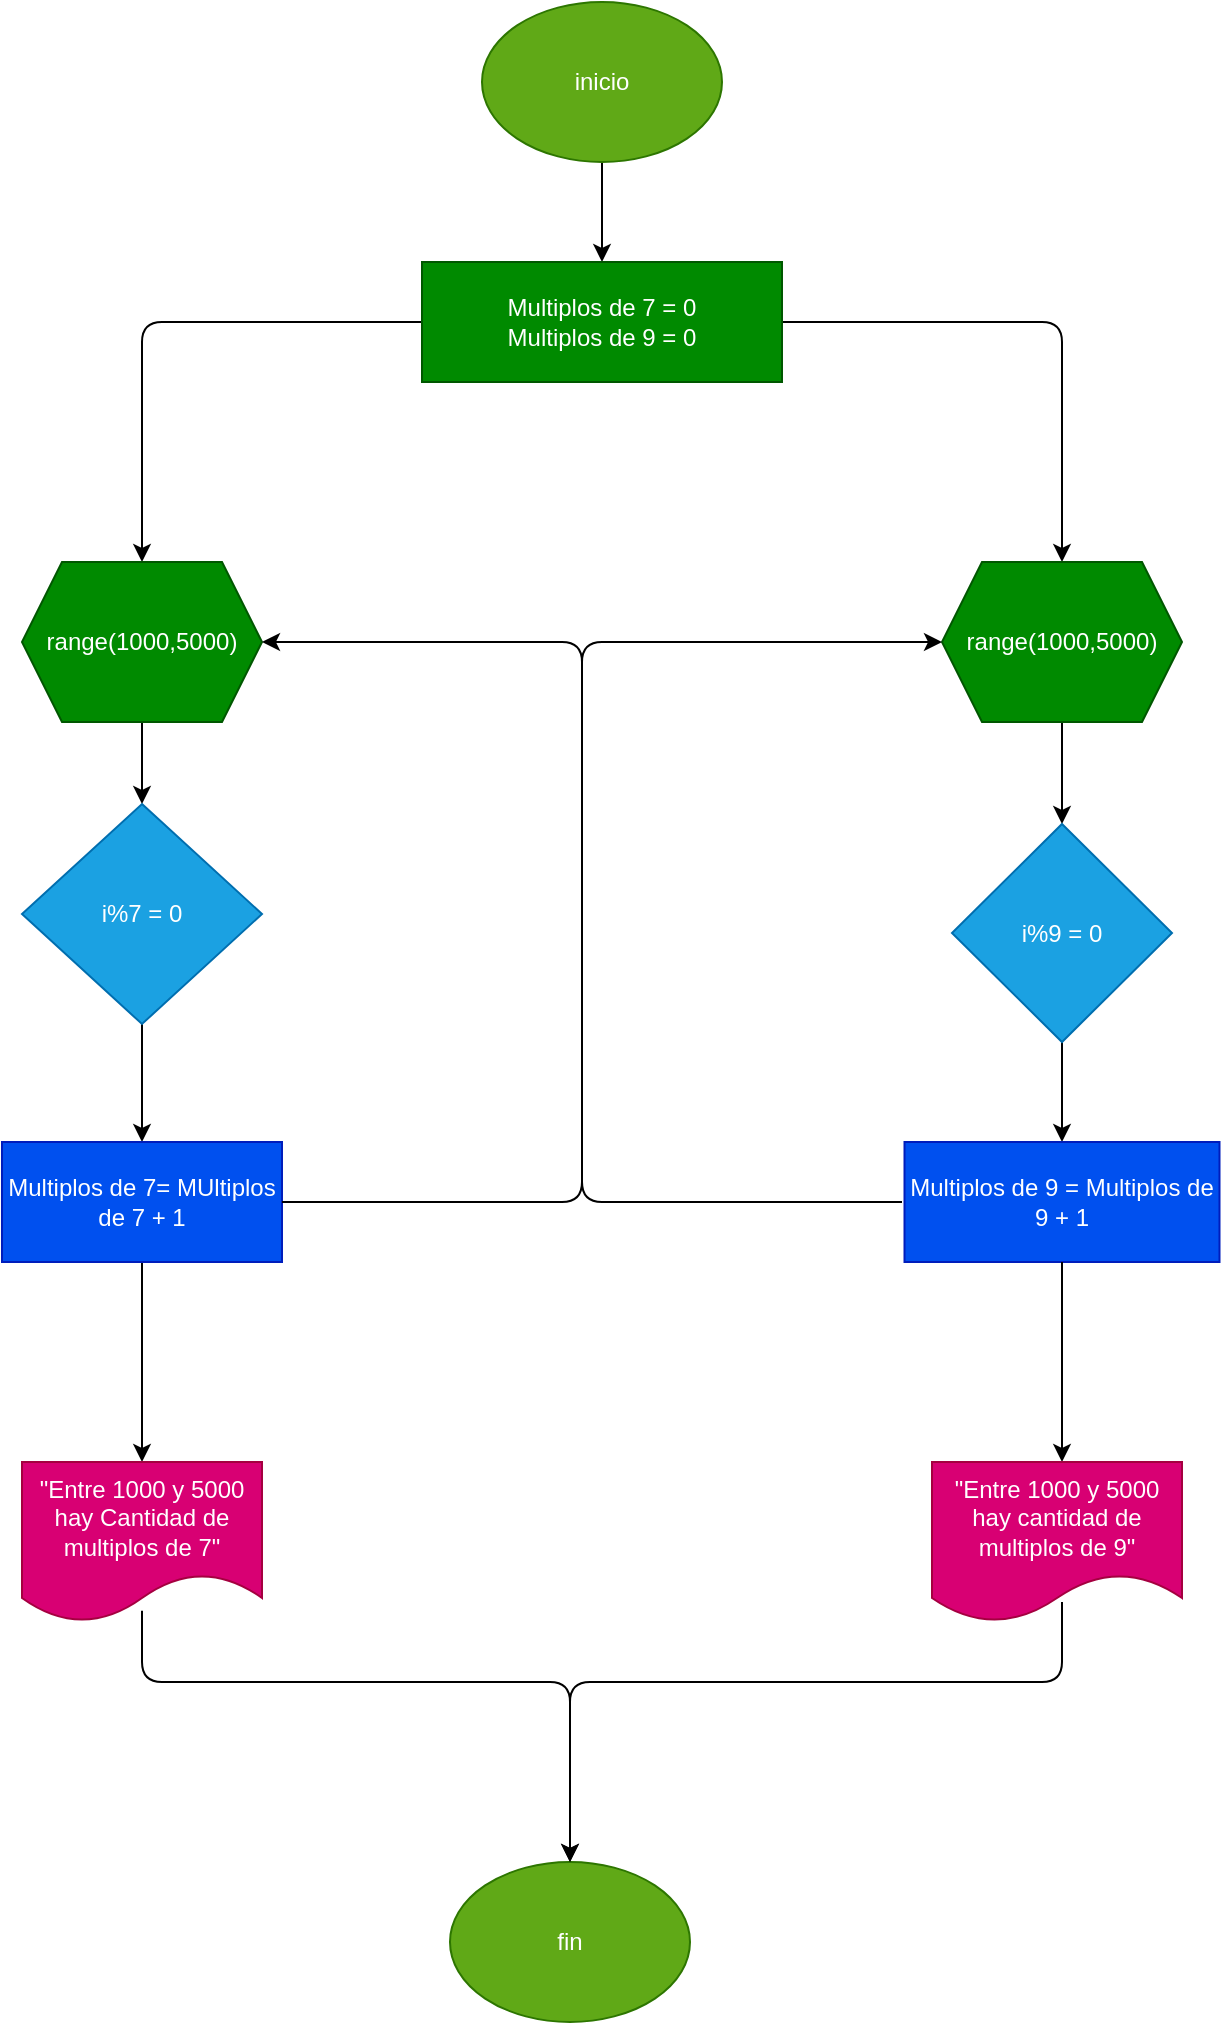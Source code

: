 <mxfile>
    <diagram id="tnLQGG74x3wa2LYXNCqk" name="Página-1">
        <mxGraphModel dx="832" dy="2901" grid="1" gridSize="10" guides="1" tooltips="1" connect="1" arrows="1" fold="1" page="1" pageScale="1" pageWidth="827" pageHeight="1169" math="0" shadow="0">
            <root>
                <mxCell id="0"/>
                <mxCell id="1" parent="0"/>
                <mxCell id="9" value="" style="edgeStyle=none;html=1;" edge="1" parent="1" source="2" target="8">
                    <mxGeometry relative="1" as="geometry"/>
                </mxCell>
                <mxCell id="2" value="inicio" style="ellipse;whiteSpace=wrap;html=1;fillColor=#60a917;fontColor=#ffffff;strokeColor=#2D7600;" vertex="1" parent="1">
                    <mxGeometry x="370" y="-1680" width="120" height="80" as="geometry"/>
                </mxCell>
                <mxCell id="11" value="" style="edgeStyle=none;html=1;" edge="1" parent="1" source="8" target="10">
                    <mxGeometry relative="1" as="geometry">
                        <Array as="points">
                            <mxPoint x="200" y="-1520"/>
                        </Array>
                    </mxGeometry>
                </mxCell>
                <mxCell id="13" value="" style="edgeStyle=none;html=1;" edge="1" parent="1" source="8" target="12">
                    <mxGeometry relative="1" as="geometry">
                        <Array as="points">
                            <mxPoint x="660" y="-1520"/>
                        </Array>
                    </mxGeometry>
                </mxCell>
                <mxCell id="8" value="Multiplos de 7 = 0&lt;br&gt;Multiplos de 9 = 0" style="whiteSpace=wrap;html=1;fillColor=#008a00;fontColor=#ffffff;strokeColor=#005700;" vertex="1" parent="1">
                    <mxGeometry x="340" y="-1550" width="180" height="60" as="geometry"/>
                </mxCell>
                <mxCell id="15" value="" style="edgeStyle=none;html=1;" edge="1" parent="1" source="10" target="14">
                    <mxGeometry relative="1" as="geometry"/>
                </mxCell>
                <mxCell id="10" value="range(1000,5000)" style="shape=hexagon;perimeter=hexagonPerimeter2;whiteSpace=wrap;html=1;fixedSize=1;fillColor=#008a00;fontColor=#ffffff;strokeColor=#005700;" vertex="1" parent="1">
                    <mxGeometry x="140" y="-1400" width="120" height="80" as="geometry"/>
                </mxCell>
                <mxCell id="22" value="" style="edgeStyle=none;html=1;" edge="1" parent="1" source="12" target="21">
                    <mxGeometry relative="1" as="geometry"/>
                </mxCell>
                <mxCell id="12" value="range(1000,5000)" style="shape=hexagon;perimeter=hexagonPerimeter2;whiteSpace=wrap;html=1;fixedSize=1;fillColor=#008a00;fontColor=#ffffff;strokeColor=#005700;" vertex="1" parent="1">
                    <mxGeometry x="600" y="-1400" width="120" height="80" as="geometry"/>
                </mxCell>
                <mxCell id="17" value="" style="edgeStyle=none;html=1;" edge="1" parent="1" source="14">
                    <mxGeometry relative="1" as="geometry">
                        <mxPoint x="200" y="-1110" as="targetPoint"/>
                    </mxGeometry>
                </mxCell>
                <mxCell id="14" value="i%7 = 0" style="rhombus;whiteSpace=wrap;html=1;fillColor=#1ba1e2;fontColor=#ffffff;strokeColor=#006EAF;" vertex="1" parent="1">
                    <mxGeometry x="140" y="-1279" width="120" height="110" as="geometry"/>
                </mxCell>
                <mxCell id="25" value="" style="edgeStyle=none;html=1;" edge="1" parent="1" source="21" target="24">
                    <mxGeometry relative="1" as="geometry"/>
                </mxCell>
                <mxCell id="21" value="i%9 = 0" style="rhombus;whiteSpace=wrap;html=1;fillColor=#1ba1e2;fontColor=#ffffff;strokeColor=#006EAF;" vertex="1" parent="1">
                    <mxGeometry x="605" y="-1269" width="110" height="109" as="geometry"/>
                </mxCell>
                <mxCell id="27" value="" style="edgeStyle=none;html=1;" edge="1" parent="1" source="23" target="26">
                    <mxGeometry relative="1" as="geometry">
                        <Array as="points">
                            <mxPoint x="200" y="-1000"/>
                        </Array>
                    </mxGeometry>
                </mxCell>
                <mxCell id="23" value="Multiplos de 7= MUltiplos de 7 + 1" style="rounded=0;whiteSpace=wrap;html=1;fillColor=#0050ef;fontColor=#ffffff;strokeColor=#001DBC;" vertex="1" parent="1">
                    <mxGeometry x="130" y="-1110" width="140" height="60" as="geometry"/>
                </mxCell>
                <mxCell id="24" value="Multiplos de 9 = Multiplos de 9 + 1" style="whiteSpace=wrap;html=1;fillColor=#0050ef;fontColor=#ffffff;strokeColor=#001DBC;" vertex="1" parent="1">
                    <mxGeometry x="581.25" y="-1110" width="157.5" height="60" as="geometry"/>
                </mxCell>
                <mxCell id="26" value="&quot;Entre 1000 y 5000 hay Cantidad de multiplos de 7&quot;" style="shape=document;whiteSpace=wrap;html=1;boundedLbl=1;rounded=0;fillColor=#d80073;fontColor=#ffffff;strokeColor=#A50040;" vertex="1" parent="1">
                    <mxGeometry x="140" y="-950" width="120" height="80" as="geometry"/>
                </mxCell>
                <mxCell id="28" value="" style="endArrow=classic;html=1;exitX=0.5;exitY=1;exitDx=0;exitDy=0;" edge="1" parent="1" source="24">
                    <mxGeometry width="50" height="50" relative="1" as="geometry">
                        <mxPoint x="400" y="-1080" as="sourcePoint"/>
                        <mxPoint x="660" y="-950" as="targetPoint"/>
                        <Array as="points">
                            <mxPoint x="660" y="-1000"/>
                        </Array>
                    </mxGeometry>
                </mxCell>
                <mxCell id="29" value="&quot;Entre 1000 y 5000 hay cantidad de multiplos de 9&quot;" style="shape=document;whiteSpace=wrap;html=1;boundedLbl=1;fillColor=#d80073;fontColor=#ffffff;strokeColor=#A50040;" vertex="1" parent="1">
                    <mxGeometry x="595" y="-950" width="125" height="80" as="geometry"/>
                </mxCell>
                <mxCell id="31" value="fin" style="ellipse;whiteSpace=wrap;html=1;fillColor=#60a917;fontColor=#ffffff;strokeColor=#2D7600;" vertex="1" parent="1">
                    <mxGeometry x="354" y="-750" width="120" height="80" as="geometry"/>
                </mxCell>
                <mxCell id="32" value="" style="endArrow=classic;html=1;exitX=0.5;exitY=0.929;exitDx=0;exitDy=0;exitPerimeter=0;entryX=0.5;entryY=0;entryDx=0;entryDy=0;" edge="1" parent="1" source="26" target="31">
                    <mxGeometry width="50" height="50" relative="1" as="geometry">
                        <mxPoint x="400" y="-810" as="sourcePoint"/>
                        <mxPoint x="410" y="-790" as="targetPoint"/>
                        <Array as="points">
                            <mxPoint x="200" y="-840"/>
                            <mxPoint x="414" y="-840"/>
                        </Array>
                    </mxGeometry>
                </mxCell>
                <mxCell id="33" value="" style="endArrow=classic;html=1;exitX=0.52;exitY=0.875;exitDx=0;exitDy=0;exitPerimeter=0;entryX=0.5;entryY=0;entryDx=0;entryDy=0;" edge="1" parent="1" source="29" target="31">
                    <mxGeometry width="50" height="50" relative="1" as="geometry">
                        <mxPoint x="400" y="-810" as="sourcePoint"/>
                        <mxPoint x="420" y="-760" as="targetPoint"/>
                        <Array as="points">
                            <mxPoint x="660" y="-840"/>
                            <mxPoint x="414" y="-840"/>
                        </Array>
                    </mxGeometry>
                </mxCell>
                <mxCell id="37" value="" style="endArrow=classic;html=1;entryX=1;entryY=0.5;entryDx=0;entryDy=0;exitX=1;exitY=0.5;exitDx=0;exitDy=0;" edge="1" parent="1" source="23" target="10">
                    <mxGeometry width="50" height="50" relative="1" as="geometry">
                        <mxPoint x="400" y="-1110" as="sourcePoint"/>
                        <mxPoint x="450" y="-1160" as="targetPoint"/>
                        <Array as="points">
                            <mxPoint x="420" y="-1080"/>
                            <mxPoint x="420" y="-1360"/>
                        </Array>
                    </mxGeometry>
                </mxCell>
                <mxCell id="38" value="" style="endArrow=classic;html=1;entryX=0;entryY=0.5;entryDx=0;entryDy=0;" edge="1" parent="1" target="12">
                    <mxGeometry width="50" height="50" relative="1" as="geometry">
                        <mxPoint x="580" y="-1080" as="sourcePoint"/>
                        <mxPoint x="450" y="-1120" as="targetPoint"/>
                        <Array as="points">
                            <mxPoint x="420" y="-1080"/>
                            <mxPoint x="420" y="-1360"/>
                        </Array>
                    </mxGeometry>
                </mxCell>
            </root>
        </mxGraphModel>
    </diagram>
</mxfile>